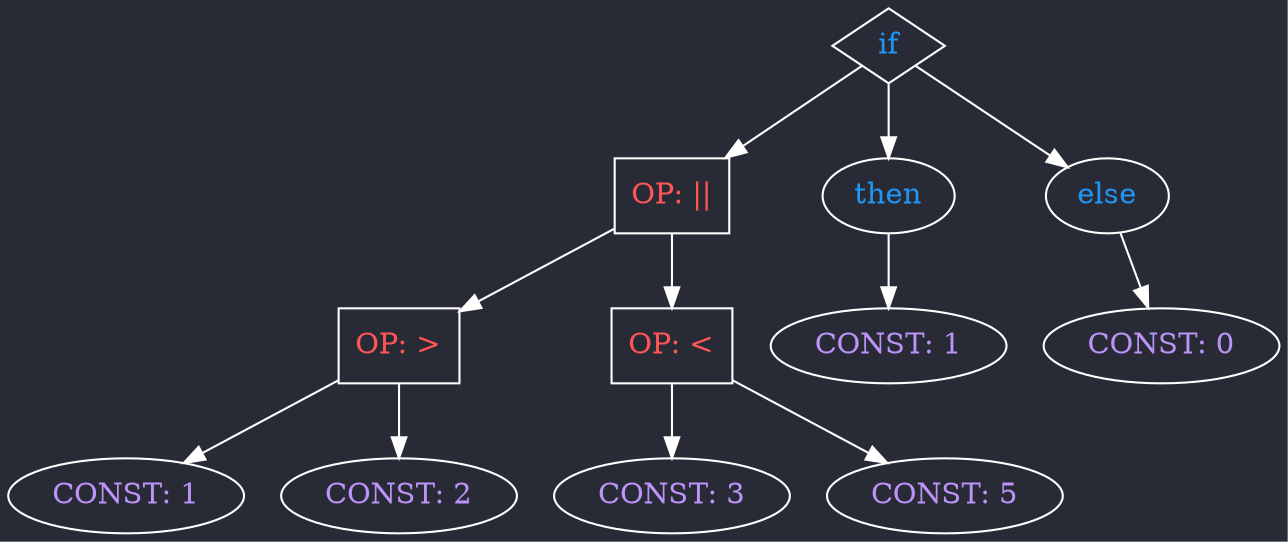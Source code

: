 // Parse-Tree
digraph "Parse-Tree" {
	bgcolor="#282a36"
	node [color=white fontcolor=white]
	edge [color=white fontcolor=white]
	node_9 [label=if fontcolor="#2196f3" shape=diamond]
	node_6 [label="OP: ||" fontcolor="#ff5555" shape=rect]
	node_2 [label="OP: >" fontcolor="#ff5555" shape=rect]
	node_0 [label="CONST: 1" fontcolor="#bd93f9"]
	node_2 -> node_0
	node_1 [label="CONST: 2" fontcolor="#bd93f9"]
	node_2 -> node_1
	node_6 -> node_2
	node_5 [label="OP: <" fontcolor="#ff5555" shape=rect]
	node_3 [label="CONST: 3" fontcolor="#bd93f9"]
	node_5 -> node_3
	node_4 [label="CONST: 5" fontcolor="#bd93f9"]
	node_5 -> node_4
	node_6 -> node_5
	node_9t [label=then fontcolor="#2196f3"]
	node_9e [label=else fontcolor="#2196f3"]
	node_9 -> node_6
	node_9 -> node_9t
	node_9 -> node_9e
	node_7 [label="CONST: 1" fontcolor="#bd93f9"]
	node_9t -> node_7
	node_8 [label="CONST: 0" fontcolor="#bd93f9"]
	node_9e -> node_8
}
